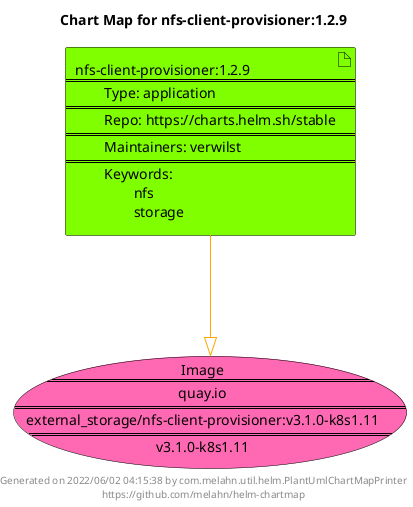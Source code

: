 @startuml
skinparam linetype ortho
skinparam backgroundColor white
skinparam usecaseBorderColor black
skinparam usecaseArrowColor LightSlateGray
skinparam artifactBorderColor black
skinparam artifactArrowColor LightSlateGray

title Chart Map for nfs-client-provisioner:1.2.9

'There is one referenced Helm Chart
artifact "nfs-client-provisioner:1.2.9\n====\n\tType: application\n====\n\tRepo: https://charts.helm.sh/stable\n====\n\tMaintainers: verwilst\n====\n\tKeywords: \n\t\tnfs\n\t\tstorage" as nfs_client_provisioner_1_2_9 #Chartreuse

'There is one referenced Docker Image
usecase "Image\n====\nquay.io\n====\nexternal_storage/nfs-client-provisioner:v3.1.0-k8s1.11\n====\nv3.1.0-k8s1.11" as quay_io_external_storage_nfs_client_provisioner_v3_1_0_k8s1_11 #HotPink

'Chart Dependencies
nfs_client_provisioner_1_2_9--[#orange]-|>quay_io_external_storage_nfs_client_provisioner_v3_1_0_k8s1_11

center footer Generated on 2022/06/02 04:15:38 by com.melahn.util.helm.PlantUmlChartMapPrinter\nhttps://github.com/melahn/helm-chartmap
@enduml
